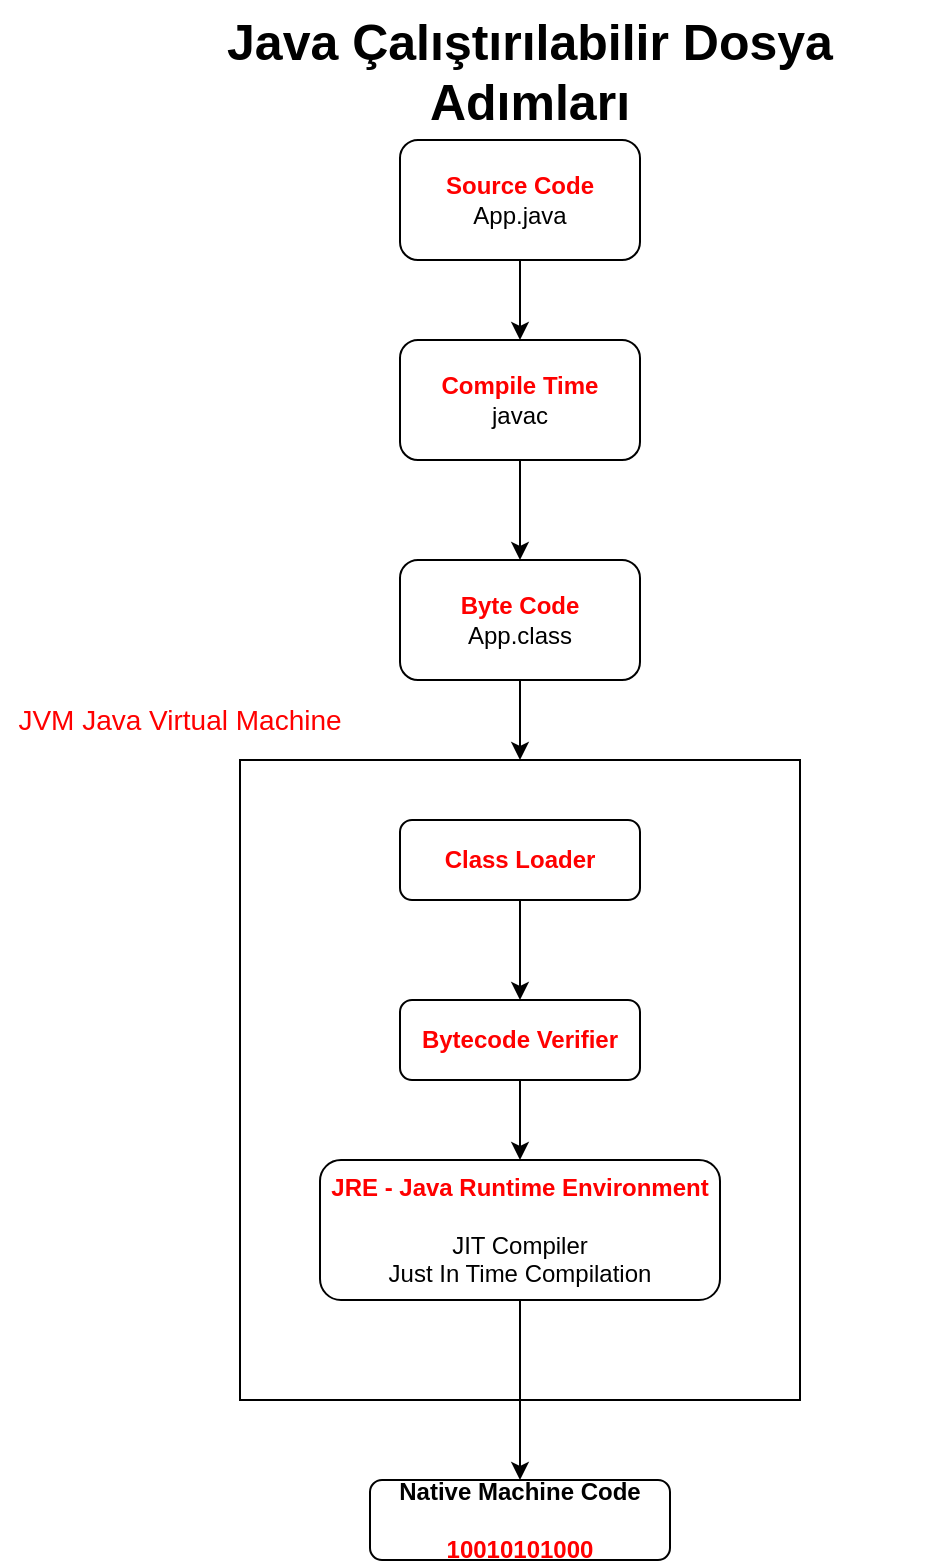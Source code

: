<mxfile version="20.3.2" type="device" pages="2"><diagram id="Gd-f81GgR-W3sTrF_KMg" name="Java Compile Time"><mxGraphModel dx="1306" dy="517" grid="1" gridSize="10" guides="0" tooltips="1" connect="1" arrows="1" fold="1" page="1" pageScale="1" pageWidth="583" pageHeight="827" math="0" shadow="0"><root><mxCell id="0"/><mxCell id="1" parent="0"/><mxCell id="zXT5SJvinawqGpHG9iNQ-5" style="edgeStyle=orthogonalEdgeStyle;rounded=0;orthogonalLoop=1;jettySize=auto;html=1;exitX=0.5;exitY=1;exitDx=0;exitDy=0;entryX=0.5;entryY=0;entryDx=0;entryDy=0;fontSize=25;fontColor=#FF0000;" edge="1" parent="1" source="zXT5SJvinawqGpHG9iNQ-1" target="zXT5SJvinawqGpHG9iNQ-3"><mxGeometry relative="1" as="geometry"/></mxCell><mxCell id="zXT5SJvinawqGpHG9iNQ-1" value="&lt;font color=&quot;#ff0000&quot;&gt;&lt;b&gt;Source Code&lt;/b&gt;&lt;br&gt;&lt;/font&gt;App.java" style="rounded=1;whiteSpace=wrap;html=1;" vertex="1" parent="1"><mxGeometry x="210" y="80" width="120" height="60" as="geometry"/></mxCell><mxCell id="zXT5SJvinawqGpHG9iNQ-2" value="&lt;font style=&quot;font-size: 25px;&quot;&gt;&lt;b&gt;Java Çalıştırılabilir Dosya Adımları&lt;/b&gt;&lt;/font&gt;" style="text;html=1;strokeColor=none;fillColor=none;align=center;verticalAlign=middle;whiteSpace=wrap;rounded=0;" vertex="1" parent="1"><mxGeometry x="70" y="10" width="410" height="70" as="geometry"/></mxCell><mxCell id="zXT5SJvinawqGpHG9iNQ-6" style="edgeStyle=orthogonalEdgeStyle;rounded=0;orthogonalLoop=1;jettySize=auto;html=1;exitX=0.5;exitY=1;exitDx=0;exitDy=0;entryX=0.5;entryY=0;entryDx=0;entryDy=0;fontSize=25;fontColor=#FF0000;" edge="1" parent="1" source="zXT5SJvinawqGpHG9iNQ-3" target="zXT5SJvinawqGpHG9iNQ-4"><mxGeometry relative="1" as="geometry"/></mxCell><mxCell id="zXT5SJvinawqGpHG9iNQ-3" value="&lt;b&gt;&lt;font color=&quot;#ff0000&quot;&gt;Compile Time&lt;/font&gt;&lt;/b&gt;&lt;br&gt;javac" style="rounded=1;whiteSpace=wrap;html=1;" vertex="1" parent="1"><mxGeometry x="210" y="180" width="120" height="60" as="geometry"/></mxCell><mxCell id="zXT5SJvinawqGpHG9iNQ-9" style="edgeStyle=orthogonalEdgeStyle;rounded=0;orthogonalLoop=1;jettySize=auto;html=1;exitX=0.5;exitY=1;exitDx=0;exitDy=0;entryX=0.5;entryY=0;entryDx=0;entryDy=0;fontSize=14;fontColor=#FF0000;" edge="1" parent="1" source="zXT5SJvinawqGpHG9iNQ-4" target="zXT5SJvinawqGpHG9iNQ-7"><mxGeometry relative="1" as="geometry"/></mxCell><mxCell id="zXT5SJvinawqGpHG9iNQ-4" value="&lt;b&gt;&lt;font color=&quot;#ff0000&quot;&gt;Byte Code&lt;/font&gt;&lt;/b&gt;&lt;br&gt;App.class" style="rounded=1;whiteSpace=wrap;html=1;" vertex="1" parent="1"><mxGeometry x="210" y="290" width="120" height="60" as="geometry"/></mxCell><mxCell id="zXT5SJvinawqGpHG9iNQ-7" value="" style="rounded=0;whiteSpace=wrap;html=1;fontSize=25;fontColor=#FF0000;" vertex="1" parent="1"><mxGeometry x="130" y="390" width="280" height="320" as="geometry"/></mxCell><mxCell id="zXT5SJvinawqGpHG9iNQ-8" value="&lt;font style=&quot;font-size: 14px;&quot;&gt;JVM Java Virtual Machine&lt;/font&gt;" style="text;html=1;strokeColor=none;fillColor=none;align=center;verticalAlign=middle;whiteSpace=wrap;rounded=0;fontSize=25;fontColor=#FF0000;" vertex="1" parent="1"><mxGeometry x="10" y="350" width="180" height="30" as="geometry"/></mxCell><mxCell id="zXT5SJvinawqGpHG9iNQ-16" style="edgeStyle=orthogonalEdgeStyle;rounded=0;orthogonalLoop=1;jettySize=auto;html=1;exitX=0.5;exitY=1;exitDx=0;exitDy=0;entryX=0.5;entryY=0;entryDx=0;entryDy=0;fontSize=14;fontColor=#FF0000;" edge="1" parent="1" source="zXT5SJvinawqGpHG9iNQ-10" target="zXT5SJvinawqGpHG9iNQ-11"><mxGeometry relative="1" as="geometry"/></mxCell><mxCell id="zXT5SJvinawqGpHG9iNQ-10" value="&lt;font color=&quot;#ff0000&quot;&gt;&lt;b&gt;Class Loader&lt;/b&gt;&lt;/font&gt;" style="rounded=1;whiteSpace=wrap;html=1;" vertex="1" parent="1"><mxGeometry x="210" y="420" width="120" height="40" as="geometry"/></mxCell><mxCell id="zXT5SJvinawqGpHG9iNQ-18" style="edgeStyle=orthogonalEdgeStyle;rounded=0;orthogonalLoop=1;jettySize=auto;html=1;exitX=0.5;exitY=1;exitDx=0;exitDy=0;entryX=0.5;entryY=0;entryDx=0;entryDy=0;fontSize=14;fontColor=#000000;" edge="1" parent="1" source="zXT5SJvinawqGpHG9iNQ-11" target="zXT5SJvinawqGpHG9iNQ-17"><mxGeometry relative="1" as="geometry"/></mxCell><mxCell id="zXT5SJvinawqGpHG9iNQ-11" value="&lt;font color=&quot;#ff0000&quot;&gt;&lt;b&gt;Bytecode Verifier&lt;/b&gt;&lt;/font&gt;" style="rounded=1;whiteSpace=wrap;html=1;" vertex="1" parent="1"><mxGeometry x="210" y="510" width="120" height="40" as="geometry"/></mxCell><mxCell id="zXT5SJvinawqGpHG9iNQ-20" style="edgeStyle=orthogonalEdgeStyle;rounded=0;orthogonalLoop=1;jettySize=auto;html=1;exitX=0.5;exitY=1;exitDx=0;exitDy=0;entryX=0.5;entryY=0;entryDx=0;entryDy=0;fontSize=14;fontColor=#000000;" edge="1" parent="1" source="zXT5SJvinawqGpHG9iNQ-17" target="zXT5SJvinawqGpHG9iNQ-19"><mxGeometry relative="1" as="geometry"/></mxCell><mxCell id="zXT5SJvinawqGpHG9iNQ-17" value="&lt;b style=&quot;color: rgb(255, 0, 0);&quot;&gt;JRE - Java Runtime Environment&lt;br&gt;&lt;/b&gt;&lt;br&gt;JIT Compiler&lt;br&gt;Just In Time Compilation" style="rounded=1;whiteSpace=wrap;html=1;" vertex="1" parent="1"><mxGeometry x="170" y="590" width="200" height="70" as="geometry"/></mxCell><mxCell id="zXT5SJvinawqGpHG9iNQ-19" value="&lt;b style=&quot;&quot;&gt;Native Machine Code&lt;br&gt;&lt;br&gt;&lt;font color=&quot;#ff0000&quot;&gt;10010101000&lt;/font&gt;&lt;br&gt;&lt;/b&gt;" style="rounded=1;whiteSpace=wrap;html=1;" vertex="1" parent="1"><mxGeometry x="195" y="750" width="150" height="40" as="geometry"/></mxCell></root></mxGraphModel></diagram><diagram id="HG6VN5dRqWuPHZGGLEHZ" name="Java vs C++"><mxGraphModel dx="1767" dy="700" grid="1" gridSize="10" guides="1" tooltips="1" connect="1" arrows="1" fold="1" page="1" pageScale="1" pageWidth="1169" pageHeight="827" math="0" shadow="0"><root><mxCell id="0"/><mxCell id="1" parent="0"/><mxCell id="ioDez3imohpPWfottT6J-20" style="edgeStyle=orthogonalEdgeStyle;rounded=0;orthogonalLoop=1;jettySize=auto;html=1;exitX=0.5;exitY=1;exitDx=0;exitDy=0;entryX=0.5;entryY=0;entryDx=0;entryDy=0;fontSize=14;fontColor=#000000;" edge="1" parent="1" source="ioDez3imohpPWfottT6J-2" target="ioDez3imohpPWfottT6J-7"><mxGeometry relative="1" as="geometry"/></mxCell><mxCell id="ioDez3imohpPWfottT6J-2" value="&lt;font color=&quot;#ff0000&quot;&gt;&lt;b&gt;Source Code&lt;/b&gt;&lt;br&gt;&lt;/font&gt;App.java" style="rounded=1;whiteSpace=wrap;html=1;" vertex="1" parent="1"><mxGeometry x="210" y="80" width="120" height="60" as="geometry"/></mxCell><mxCell id="ioDez3imohpPWfottT6J-3" value="&lt;font style=&quot;font-size: 25px;&quot;&gt;&lt;b&gt;Java Çalıştırılabilir Dosya Adımları&lt;/b&gt;&lt;/font&gt;" style="text;html=1;strokeColor=none;fillColor=none;align=center;verticalAlign=middle;whiteSpace=wrap;rounded=0;" vertex="1" parent="1"><mxGeometry x="70" y="10" width="410" height="70" as="geometry"/></mxCell><mxCell id="ioDez3imohpPWfottT6J-21" style="edgeStyle=orthogonalEdgeStyle;rounded=0;orthogonalLoop=1;jettySize=auto;html=1;exitX=0.5;exitY=1;exitDx=0;exitDy=0;entryX=0.5;entryY=0;entryDx=0;entryDy=0;fontSize=14;fontColor=#000000;" edge="1" parent="1" source="ioDez3imohpPWfottT6J-7" target="ioDez3imohpPWfottT6J-17"><mxGeometry relative="1" as="geometry"/></mxCell><mxCell id="ioDez3imohpPWfottT6J-7" value="&lt;b&gt;&lt;font color=&quot;#ff0000&quot;&gt;Byte Code&lt;/font&gt;&lt;/b&gt;&lt;br&gt;App.class" style="rounded=1;whiteSpace=wrap;html=1;" vertex="1" parent="1"><mxGeometry x="210" y="200" width="120" height="60" as="geometry"/></mxCell><mxCell id="ioDez3imohpPWfottT6J-22" style="edgeStyle=orthogonalEdgeStyle;rounded=0;orthogonalLoop=1;jettySize=auto;html=1;exitX=0.5;exitY=1;exitDx=0;exitDy=0;entryX=0.5;entryY=0;entryDx=0;entryDy=0;fontSize=14;fontColor=#000000;" edge="1" parent="1" source="ioDez3imohpPWfottT6J-17" target="ioDez3imohpPWfottT6J-18"><mxGeometry relative="1" as="geometry"/></mxCell><mxCell id="ioDez3imohpPWfottT6J-17" value="&lt;b&gt;&lt;font color=&quot;#ff0000&quot;&gt;JVM - Java Virtual Machine&lt;/font&gt;&lt;/b&gt;" style="rounded=1;whiteSpace=wrap;html=1;fontSize=14;fontColor=#000000;" vertex="1" parent="1"><mxGeometry x="210" y="310" width="120" height="60" as="geometry"/></mxCell><mxCell id="ioDez3imohpPWfottT6J-23" style="edgeStyle=orthogonalEdgeStyle;rounded=0;orthogonalLoop=1;jettySize=auto;html=1;exitX=0.25;exitY=1;exitDx=0;exitDy=0;entryX=0.25;entryY=0;entryDx=0;entryDy=0;fontSize=14;fontColor=#000000;" edge="1" parent="1" source="ioDez3imohpPWfottT6J-18" target="ioDez3imohpPWfottT6J-19"><mxGeometry relative="1" as="geometry"/></mxCell><mxCell id="ioDez3imohpPWfottT6J-18" value="&lt;b&gt;Native Machine Code&amp;nbsp;&lt;br&gt;&lt;br&gt;&lt;font color=&quot;#ff0000&quot;&gt;1010101010&lt;/font&gt;&lt;br&gt;&lt;/b&gt;" style="rounded=1;whiteSpace=wrap;html=1;fontSize=14;fontColor=#000000;" vertex="1" parent="1"><mxGeometry x="195" y="430" width="150" height="60" as="geometry"/></mxCell><mxCell id="ioDez3imohpPWfottT6J-25" style="edgeStyle=orthogonalEdgeStyle;rounded=0;orthogonalLoop=1;jettySize=auto;html=1;exitX=0.75;exitY=0;exitDx=0;exitDy=0;entryX=0.75;entryY=1;entryDx=0;entryDy=0;fontSize=14;fontColor=#000000;" edge="1" parent="1" source="ioDez3imohpPWfottT6J-19" target="ioDez3imohpPWfottT6J-18"><mxGeometry relative="1" as="geometry"/></mxCell><mxCell id="ioDez3imohpPWfottT6J-19" value="&lt;b&gt;Operating System&lt;br&gt;&lt;br&gt;Hardware&lt;br&gt;&lt;/b&gt;" style="rounded=1;whiteSpace=wrap;html=1;fontSize=14;fontColor=#000000;" vertex="1" parent="1"><mxGeometry x="196" y="550" width="144" height="60" as="geometry"/></mxCell><mxCell id="ioDez3imohpPWfottT6J-37" style="edgeStyle=orthogonalEdgeStyle;rounded=0;orthogonalLoop=1;jettySize=auto;html=1;exitX=0.5;exitY=1;exitDx=0;exitDy=0;entryX=0.5;entryY=0;entryDx=0;entryDy=0;fontSize=14;fontColor=#000000;" edge="1" parent="1" source="ioDez3imohpPWfottT6J-27" target="ioDez3imohpPWfottT6J-32"><mxGeometry relative="1" as="geometry"/></mxCell><mxCell id="ioDez3imohpPWfottT6J-27" value="&lt;font color=&quot;#ff0000&quot;&gt;&lt;b&gt;Source Code&lt;/b&gt;&lt;br&gt;&lt;/font&gt;App.cpp" style="rounded=1;whiteSpace=wrap;html=1;" vertex="1" parent="1"><mxGeometry x="699" y="70" width="120" height="60" as="geometry"/></mxCell><mxCell id="ioDez3imohpPWfottT6J-28" value="&lt;font style=&quot;font-size: 25px;&quot;&gt;&lt;b&gt;C++ Çalıştırılabilir Dosya Adımları&lt;/b&gt;&lt;/font&gt;" style="text;html=1;strokeColor=none;fillColor=none;align=center;verticalAlign=middle;whiteSpace=wrap;rounded=0;" vertex="1" parent="1"><mxGeometry x="590" width="410" height="70" as="geometry"/></mxCell><mxCell id="ioDez3imohpPWfottT6J-38" style="edgeStyle=orthogonalEdgeStyle;rounded=0;orthogonalLoop=1;jettySize=auto;html=1;exitX=0.5;exitY=1;exitDx=0;exitDy=0;entryX=0.5;entryY=0;entryDx=0;entryDy=0;fontSize=14;fontColor=#000000;" edge="1" parent="1" source="ioDez3imohpPWfottT6J-32" target="ioDez3imohpPWfottT6J-34"><mxGeometry relative="1" as="geometry"/></mxCell><mxCell id="ioDez3imohpPWfottT6J-32" value="&lt;b&gt;&lt;font color=&quot;#ff0000&quot;&gt;Compile+ link&lt;/font&gt;&lt;/b&gt;" style="rounded=1;whiteSpace=wrap;html=1;fontSize=14;fontColor=#000000;" vertex="1" parent="1"><mxGeometry x="699" y="200" width="120" height="60" as="geometry"/></mxCell><mxCell id="ioDez3imohpPWfottT6J-33" style="edgeStyle=orthogonalEdgeStyle;rounded=0;orthogonalLoop=1;jettySize=auto;html=1;exitX=0.25;exitY=1;exitDx=0;exitDy=0;entryX=0.25;entryY=0;entryDx=0;entryDy=0;fontSize=14;fontColor=#000000;" edge="1" parent="1" source="ioDez3imohpPWfottT6J-34" target="ioDez3imohpPWfottT6J-36"><mxGeometry relative="1" as="geometry"/></mxCell><mxCell id="ioDez3imohpPWfottT6J-34" value="&lt;b&gt;Exucute Native Machine Code&amp;nbsp;&lt;br&gt;&lt;br&gt;&lt;font color=&quot;#ff0000&quot;&gt;1010101010&lt;/font&gt;&lt;br&gt;&lt;/b&gt;" style="rounded=1;whiteSpace=wrap;html=1;fontSize=14;fontColor=#000000;" vertex="1" parent="1"><mxGeometry x="680" y="330" width="170" height="60" as="geometry"/></mxCell><mxCell id="ioDez3imohpPWfottT6J-35" style="edgeStyle=orthogonalEdgeStyle;rounded=0;orthogonalLoop=1;jettySize=auto;html=1;exitX=0.835;exitY=0.016;exitDx=0;exitDy=0;entryX=0.75;entryY=1;entryDx=0;entryDy=0;fontSize=14;fontColor=#000000;exitPerimeter=0;" edge="1" parent="1" source="ioDez3imohpPWfottT6J-36" target="ioDez3imohpPWfottT6J-34"><mxGeometry relative="1" as="geometry"/></mxCell><mxCell id="ioDez3imohpPWfottT6J-36" value="&lt;b&gt;Operating System&lt;br&gt;&lt;br&gt;Hardware&lt;br&gt;&lt;/b&gt;" style="rounded=1;whiteSpace=wrap;html=1;fontSize=14;fontColor=#000000;" vertex="1" parent="1"><mxGeometry x="687" y="540" width="144" height="60" as="geometry"/></mxCell></root></mxGraphModel></diagram></mxfile>